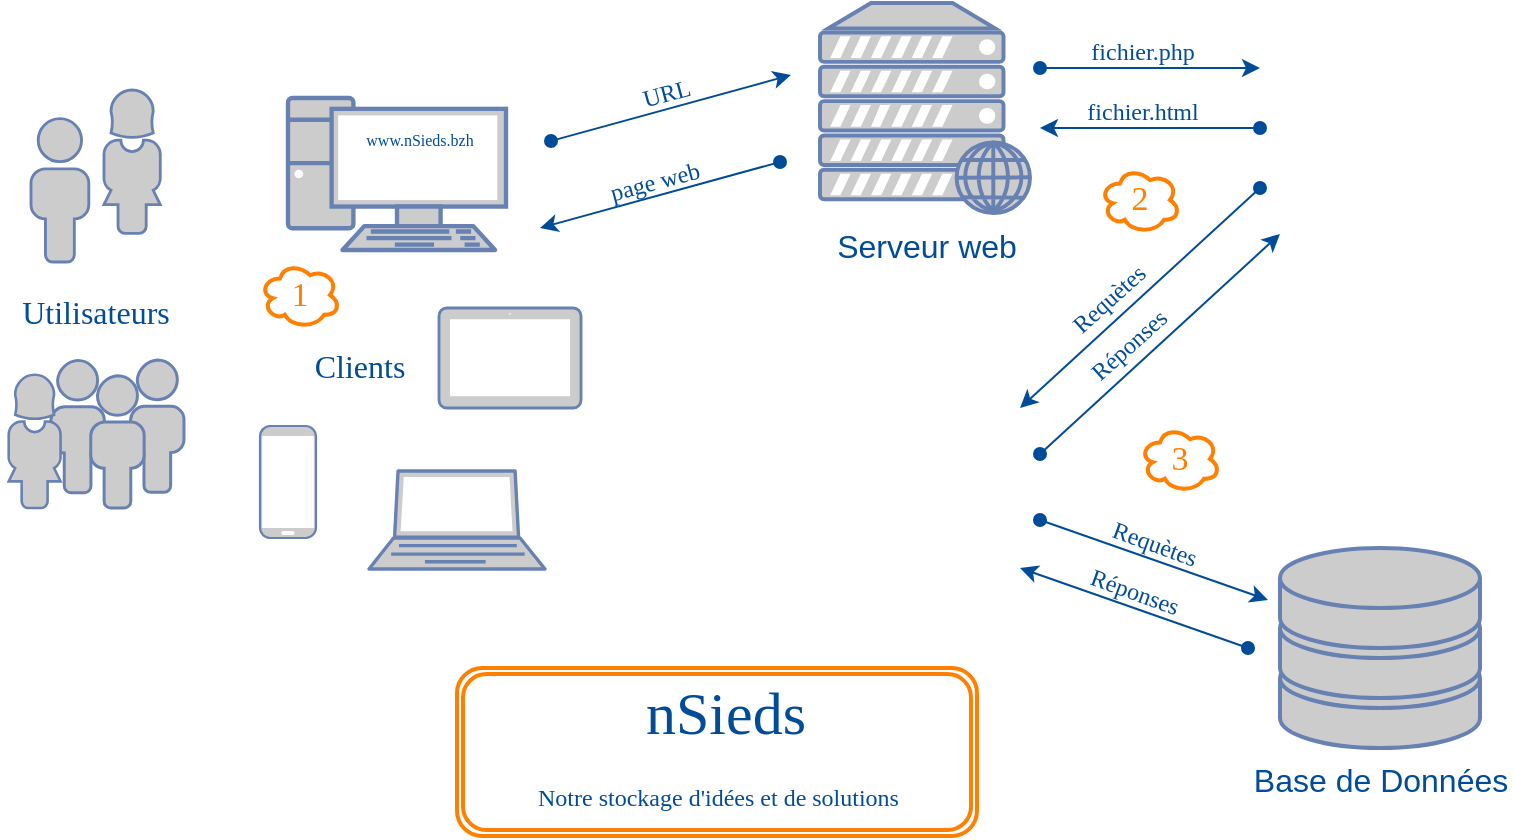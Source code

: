 <mxfile version="12.0.2" type="github" pages="4"><diagram id="cxiVdmiPwCeeDJr28Njk" name="3Tiers"><mxGraphModel dx="1422" dy="713" grid="1" gridSize="10" guides="1" tooltips="1" connect="1" arrows="1" fold="1" page="1" pageScale="1" pageWidth="827" pageHeight="1169" math="1" shadow="0"><root><mxCell id="0"/><mxCell id="1" parent="0"/><mxCell id="yJH5bkaNJF6jtSpBlgDT-2" value="" style="fontColor=#0066CC;verticalAlign=top;verticalLabelPosition=bottom;labelPosition=center;align=center;html=1;outlineConnect=0;fillColor=#CCCCCC;strokeColor=#6881B3;gradientColor=none;gradientDirection=north;strokeWidth=2;shape=mxgraph.networks.laptop;" parent="1" vertex="1"><mxGeometry x="234.5" y="341.5" width="88" height="49" as="geometry"/></mxCell><mxCell id="yJH5bkaNJF6jtSpBlgDT-5" value="&lt;font style=&quot;font-size: 16px&quot; color=&quot;#004c99&quot;&gt;Base de Données&lt;/font&gt;" style="fontColor=#0066CC;verticalAlign=top;verticalLabelPosition=bottom;labelPosition=center;align=center;html=1;outlineConnect=0;fillColor=#CCCCCC;strokeColor=#6881B3;gradientColor=none;gradientDirection=north;strokeWidth=2;shape=mxgraph.networks.storage;" parent="1" vertex="1"><mxGeometry x="690" y="380" width="100" height="100" as="geometry"/></mxCell><mxCell id="yJH5bkaNJF6jtSpBlgDT-10" value="&lt;font style=&quot;font-size: 16px&quot; color=&quot;#004c99&quot;&gt;Serveur web&lt;/font&gt;" style="fontColor=#0066CC;verticalAlign=top;verticalLabelPosition=bottom;labelPosition=center;align=center;html=1;outlineConnect=0;fillColor=#CCCCCC;strokeColor=#6881B3;gradientColor=none;gradientDirection=north;strokeWidth=2;shape=mxgraph.networks.web_server;" parent="1" vertex="1"><mxGeometry x="460" y="107.5" width="105" height="105" as="geometry"/></mxCell><mxCell id="yJH5bkaNJF6jtSpBlgDT-11" value="" style="fontColor=#0066CC;verticalAlign=top;verticalLabelPosition=bottom;labelPosition=center;align=center;html=1;outlineConnect=0;fillColor=#CCCCCC;strokeColor=#6881B3;gradientColor=none;gradientDirection=north;strokeWidth=2;shape=mxgraph.networks.mobile;" parent="1" vertex="1"><mxGeometry x="180" y="319" width="28" height="56" as="geometry"/></mxCell><mxCell id="yJH5bkaNJF6jtSpBlgDT-12" value="" style="fontColor=#0066CC;verticalAlign=top;verticalLabelPosition=bottom;labelPosition=center;align=center;html=1;outlineConnect=0;fillColor=#CCCCCC;strokeColor=#6881B3;gradientColor=none;gradientDirection=north;strokeWidth=2;shape=mxgraph.networks.tablet;" parent="1" vertex="1"><mxGeometry x="269.5" y="260" width="71" height="50" as="geometry"/></mxCell><mxCell id="PvuGhaNk_RDIFxiIetLi-4" value="&lt;font color=&quot;#004c99&quot;&gt;&lt;font face=&quot;Comic Sans MS&quot; style=&quot;font-size: 12px&quot;&gt;&lt;span style=&quot;font-size: 30px&quot;&gt;nSieds&lt;/span&gt;&lt;br&gt;&lt;font style=&quot;font-size: 12px&quot;&gt;Notre stockage&amp;nbsp;&lt;/font&gt;&lt;/font&gt;&lt;span style=&quot;font-family: &amp;#34;comic sans ms&amp;#34;&quot;&gt;&lt;font style=&quot;font-size: 12px&quot;&gt;d'idées et&lt;/font&gt;&lt;/span&gt;&lt;/font&gt;&lt;font face=&quot;Comic Sans MS&quot; style=&quot;font-size: 12px&quot;&gt;&lt;font style=&quot;font-size: 12px&quot; color=&quot;#004c99&quot;&gt;&amp;nbsp;de solutions&lt;/font&gt;&lt;span style=&quot;font-size: 30px&quot;&gt;&lt;font color=&quot;#004c99&quot;&gt;&amp;nbsp;&lt;/font&gt;&lt;br&gt;&lt;/span&gt;&lt;/font&gt;" style="text;html=1;strokeColor=none;fillColor=none;align=center;verticalAlign=middle;whiteSpace=wrap;rounded=0;" parent="1" vertex="1"><mxGeometry x="278" y="440" width="270" height="80" as="geometry"/></mxCell><mxCell id="PvuGhaNk_RDIFxiIetLi-5" value="" style="group" parent="1" vertex="1" connectable="0"><mxGeometry x="54" y="286" width="88" height="74" as="geometry"/></mxCell><mxCell id="yJH5bkaNJF6jtSpBlgDT-9" value="" style="fontColor=#0066CC;verticalAlign=top;verticalLabelPosition=bottom;labelPosition=center;align=center;html=1;outlineConnect=0;fillColor=#CCCCCC;strokeColor=#6881B3;gradientColor=none;gradientDirection=north;strokeWidth=2;shape=mxgraph.networks.users;" parent="PvuGhaNk_RDIFxiIetLi-5" vertex="1"><mxGeometry x="21.445" width="66.555" height="74" as="geometry"/></mxCell><mxCell id="yJH5bkaNJF6jtSpBlgDT-13" value="" style="fontColor=#0066CC;verticalAlign=top;verticalLabelPosition=bottom;labelPosition=center;align=center;html=1;outlineConnect=0;fillColor=#CCCCCC;strokeColor=#6881B3;gradientColor=none;gradientDirection=north;strokeWidth=2;shape=mxgraph.networks.user_female;" parent="PvuGhaNk_RDIFxiIetLi-5" vertex="1"><mxGeometry y="7.4" width="26.622" height="66.6" as="geometry"/></mxCell><mxCell id="PvuGhaNk_RDIFxiIetLi-6" value="" style="group" parent="1" vertex="1" connectable="0"><mxGeometry x="65.5" y="151" width="65" height="86" as="geometry"/></mxCell><mxCell id="yJH5bkaNJF6jtSpBlgDT-7" value="" style="fontColor=#0066CC;verticalAlign=top;verticalLabelPosition=bottom;labelPosition=center;align=center;html=1;outlineConnect=0;fillColor=#CCCCCC;strokeColor=#6881B3;gradientColor=none;gradientDirection=north;strokeWidth=2;shape=mxgraph.networks.user_male;" parent="PvuGhaNk_RDIFxiIetLi-6" vertex="1"><mxGeometry y="14.333" width="28.889" height="71.667" as="geometry"/></mxCell><mxCell id="yJH5bkaNJF6jtSpBlgDT-8" value="" style="fontColor=#0066CC;verticalAlign=top;verticalLabelPosition=bottom;labelPosition=center;align=center;html=1;outlineConnect=0;fillColor=#CCCCCC;strokeColor=#6881B3;gradientColor=none;gradientDirection=north;strokeWidth=2;shape=mxgraph.networks.user_female;" parent="PvuGhaNk_RDIFxiIetLi-6" vertex="1"><mxGeometry x="36.111" width="28.889" height="71.667" as="geometry"/></mxCell><mxCell id="PvuGhaNk_RDIFxiIetLi-8" value="" style="group" parent="1" vertex="1" connectable="0"><mxGeometry x="194" y="155" width="109" height="76" as="geometry"/></mxCell><mxCell id="yJH5bkaNJF6jtSpBlgDT-1" value="" style="fontColor=#0066CC;verticalAlign=top;verticalLabelPosition=bottom;labelPosition=center;align=center;html=1;outlineConnect=0;fillColor=#CCCCCC;strokeColor=#6881B3;gradientColor=none;gradientDirection=north;strokeWidth=2;shape=mxgraph.networks.pc;" parent="PvuGhaNk_RDIFxiIetLi-8" vertex="1"><mxGeometry width="109" height="76" as="geometry"/></mxCell><mxCell id="yJH5bkaNJF6jtSpBlgDT-14" value="&lt;font face=&quot;Comic Sans MS&quot; style=&quot;font-size: 8px&quot;&gt;www.nSieds.bzh&lt;/font&gt;" style="text;html=1;strokeColor=none;fillColor=none;align=center;verticalAlign=middle;whiteSpace=wrap;rounded=0;fontColor=#004C99;" parent="PvuGhaNk_RDIFxiIetLi-8" vertex="1"><mxGeometry x="36" y="10" width="60" height="20" as="geometry"/></mxCell><mxCell id="PvuGhaNk_RDIFxiIetLi-9" value="&lt;font face=&quot;Comic Sans MS&quot; style=&quot;font-size: 16px&quot;&gt;Clients&lt;/font&gt;" style="text;html=1;strokeColor=none;fillColor=none;align=center;verticalAlign=middle;whiteSpace=wrap;rounded=0;fontColor=#004C99;" parent="1" vertex="1"><mxGeometry x="210" y="279" width="40" height="20" as="geometry"/></mxCell><mxCell id="PvuGhaNk_RDIFxiIetLi-13" value="" style="shape=image;imageAspect=0;aspect=fixed;verticalLabelPosition=bottom;verticalAlign=top;fontColor=#004C99;image=https://upload.wikimedia.org/wikipedia/commons/thumb/3/31/Webysther_20160423_-_Elephpant.svg/525px-Webysther_20160423_-_Elephpant.svg.png;fontSize=17;" parent="1" vertex="1"><mxGeometry x="690" y="120" width="116" height="80" as="geometry"/></mxCell><mxCell id="PvuGhaNk_RDIFxiIetLi-14" value="" style="shape=image;imageAspect=0;aspect=fixed;verticalLabelPosition=bottom;verticalAlign=top;fontColor=#0066CC;image=https://upload.wikimedia.org/wikipedia/fr/thumb/6/62/MySQL.svg/1280px-MySQL.svg.png;" parent="1" vertex="1"><mxGeometry x="430" y="314.5" width="124" height="65" as="geometry"/></mxCell><mxCell id="PvuGhaNk_RDIFxiIetLi-17" value="&lt;font face=&quot;Comic Sans MS&quot; style=&quot;font-size: 16px&quot;&gt;Utilisateurs&lt;/font&gt;" style="text;html=1;strokeColor=none;fillColor=none;align=center;verticalAlign=middle;whiteSpace=wrap;rounded=0;fontColor=#004C99;" parent="1" vertex="1"><mxGeometry x="50" y="252" width="96" height="19" as="geometry"/></mxCell><mxCell id="PvuGhaNk_RDIFxiIetLi-20" value="" style="endArrow=classic;html=1;fontColor=#004C99;rounded=1;strokeColor=#004C99;startArrow=oval;startFill=1;" parent="1" edge="1"><mxGeometry width="50" height="50" relative="1" as="geometry"><mxPoint x="325.5" y="176.5" as="sourcePoint"/><mxPoint x="445.5" y="143.5" as="targetPoint"/></mxGeometry></mxCell><mxCell id="PvuGhaNk_RDIFxiIetLi-21" value="&lt;font face=&quot;Comic Sans MS&quot;&gt;URL&lt;/font&gt;" style="text;html=1;resizable=0;points=[];align=center;verticalAlign=middle;labelBackgroundColor=none;fontColor=#004C99;rotation=-15;" parent="PvuGhaNk_RDIFxiIetLi-20" vertex="1" connectable="0"><mxGeometry x="0.241" y="-1" relative="1" as="geometry"><mxPoint x="-17.5" y="-4" as="offset"/></mxGeometry></mxCell><mxCell id="PvuGhaNk_RDIFxiIetLi-22" value="" style="endArrow=oval;html=1;fontColor=#004C99;rounded=1;strokeColor=#004C99;startArrow=classic;startFill=1;endFill=1;" parent="1" edge="1"><mxGeometry width="50" height="50" relative="1" as="geometry"><mxPoint x="320" y="220" as="sourcePoint"/><mxPoint x="440" y="187" as="targetPoint"/></mxGeometry></mxCell><mxCell id="PvuGhaNk_RDIFxiIetLi-23" value="&lt;font face=&quot;Comic Sans MS&quot;&gt;page web&lt;/font&gt;" style="text;html=1;resizable=0;points=[];align=center;verticalAlign=middle;labelBackgroundColor=none;fontColor=#004C99;rotation=-15;" parent="PvuGhaNk_RDIFxiIetLi-22" vertex="1" connectable="0"><mxGeometry x="0.241" y="-1" relative="1" as="geometry"><mxPoint x="-17.5" y="-4" as="offset"/></mxGeometry></mxCell><mxCell id="PvuGhaNk_RDIFxiIetLi-25" value="" style="endArrow=classic;html=1;fontColor=#004C99;rounded=1;strokeColor=#004C99;startArrow=oval;startFill=1;" parent="1" edge="1"><mxGeometry width="50" height="50" relative="1" as="geometry"><mxPoint x="570" y="140" as="sourcePoint"/><mxPoint x="680" y="140" as="targetPoint"/></mxGeometry></mxCell><mxCell id="PvuGhaNk_RDIFxiIetLi-26" value="&lt;font face=&quot;Comic Sans MS&quot;&gt;fichier.php&lt;/font&gt;" style="text;html=1;resizable=0;points=[];align=center;verticalAlign=middle;labelBackgroundColor=none;fontColor=#004C99;rotation=0;" parent="PvuGhaNk_RDIFxiIetLi-25" vertex="1" connectable="0"><mxGeometry x="0.241" y="-1" relative="1" as="geometry"><mxPoint x="-17.5" y="-9" as="offset"/></mxGeometry></mxCell><mxCell id="PvuGhaNk_RDIFxiIetLi-28" value="" style="endArrow=oval;html=1;fontColor=#004C99;rounded=1;strokeColor=#004C99;startArrow=classic;startFill=1;endFill=1;" parent="1" edge="1"><mxGeometry width="50" height="50" relative="1" as="geometry"><mxPoint x="570" y="170" as="sourcePoint"/><mxPoint x="680" y="170" as="targetPoint"/></mxGeometry></mxCell><mxCell id="PvuGhaNk_RDIFxiIetLi-29" value="&lt;font face=&quot;Comic Sans MS&quot;&gt;fichier.html&lt;/font&gt;" style="text;html=1;resizable=0;points=[];align=center;verticalAlign=middle;labelBackgroundColor=none;fontColor=#004C99;rotation=0;" parent="PvuGhaNk_RDIFxiIetLi-28" vertex="1" connectable="0"><mxGeometry x="0.241" y="-1" relative="1" as="geometry"><mxPoint x="-17.5" y="-9" as="offset"/></mxGeometry></mxCell><mxCell id="PvuGhaNk_RDIFxiIetLi-33" value="" style="endArrow=classic;html=1;fontColor=#004C99;rounded=1;strokeColor=#004C99;startArrow=oval;startFill=1;" parent="1" edge="1"><mxGeometry width="50" height="50" relative="1" as="geometry"><mxPoint x="570" y="366" as="sourcePoint"/><mxPoint x="684" y="406" as="targetPoint"/></mxGeometry></mxCell><mxCell id="PvuGhaNk_RDIFxiIetLi-34" value="&lt;font face=&quot;Comic Sans MS&quot;&gt;Requètes&lt;/font&gt;" style="text;html=1;resizable=0;points=[];align=center;verticalAlign=middle;labelBackgroundColor=none;fontColor=#004C99;rotation=20;" parent="PvuGhaNk_RDIFxiIetLi-33" vertex="1" connectable="0"><mxGeometry x="0.241" y="-1" relative="1" as="geometry"><mxPoint x="-13.5" y="-14" as="offset"/></mxGeometry></mxCell><mxCell id="PvuGhaNk_RDIFxiIetLi-35" value="" style="endArrow=oval;html=1;fontColor=#004C99;rounded=1;strokeColor=#004C99;startArrow=classic;startFill=1;endFill=1;" parent="1" edge="1"><mxGeometry width="50" height="50" relative="1" as="geometry"><mxPoint x="560" y="390" as="sourcePoint"/><mxPoint x="674" y="430" as="targetPoint"/></mxGeometry></mxCell><mxCell id="PvuGhaNk_RDIFxiIetLi-36" value="&lt;font face=&quot;Comic Sans MS&quot;&gt;Réponses&lt;/font&gt;" style="text;html=1;resizable=0;points=[];align=center;verticalAlign=middle;labelBackgroundColor=none;fontColor=#004C99;rotation=20;" parent="PvuGhaNk_RDIFxiIetLi-35" vertex="1" connectable="0"><mxGeometry x="0.241" y="-1" relative="1" as="geometry"><mxPoint x="-13.5" y="-14" as="offset"/></mxGeometry></mxCell><mxCell id="PvuGhaNk_RDIFxiIetLi-39" value="1" style="ellipse;shape=cloud;whiteSpace=wrap;html=1;labelBackgroundColor=none;fontSize=17;fontColor=#FF8000;strokeColor=#FF8000;strokeWidth=2;fontFamily=Comic Sans MS;" parent="1" vertex="1"><mxGeometry x="180" y="237" width="40" height="33" as="geometry"/></mxCell><mxCell id="PvuGhaNk_RDIFxiIetLi-42" value="2" style="ellipse;shape=cloud;whiteSpace=wrap;html=1;labelBackgroundColor=none;fontSize=17;fontColor=#FF8000;strokeColor=#FF8000;strokeWidth=2;fontFamily=Comic Sans MS;" parent="1" vertex="1"><mxGeometry x="600" y="189.5" width="40" height="33" as="geometry"/></mxCell><mxCell id="PvuGhaNk_RDIFxiIetLi-43" value="3" style="ellipse;shape=cloud;whiteSpace=wrap;html=1;labelBackgroundColor=none;fontSize=17;fontColor=#FF8000;strokeColor=#FF8000;strokeWidth=2;fontFamily=Comic Sans MS;" parent="1" vertex="1"><mxGeometry x="620" y="319" width="40" height="33" as="geometry"/></mxCell><mxCell id="PvuGhaNk_RDIFxiIetLi-46" value="" style="endArrow=oval;html=1;fontColor=#004C99;rounded=1;strokeColor=#004C99;startArrow=classic;startFill=1;endFill=1;" parent="1" edge="1"><mxGeometry width="50" height="50" relative="1" as="geometry"><mxPoint x="560" y="310" as="sourcePoint"/><mxPoint x="680" y="200" as="targetPoint"/></mxGeometry></mxCell><mxCell id="PvuGhaNk_RDIFxiIetLi-47" value="&lt;font face=&quot;Comic Sans MS&quot;&gt;Requètes&lt;/font&gt;" style="text;html=1;resizable=0;points=[];align=center;verticalAlign=middle;labelBackgroundColor=none;fontColor=#004C99;rotation=318;" parent="PvuGhaNk_RDIFxiIetLi-46" vertex="1" connectable="0"><mxGeometry x="0.241" y="-1" relative="1" as="geometry"><mxPoint x="-31.5" y="13" as="offset"/></mxGeometry></mxCell><mxCell id="PvuGhaNk_RDIFxiIetLi-49" value="" style="endArrow=classic;html=1;fontColor=#004C99;rounded=1;strokeColor=#004C99;startArrow=oval;startFill=1;endFill=1;" parent="1" edge="1"><mxGeometry width="50" height="50" relative="1" as="geometry"><mxPoint x="570" y="333" as="sourcePoint"/><mxPoint x="690" y="223" as="targetPoint"/></mxGeometry></mxCell><mxCell id="PvuGhaNk_RDIFxiIetLi-50" value="&lt;font face=&quot;Comic Sans MS&quot;&gt;Réponses&lt;/font&gt;" style="text;html=1;resizable=0;points=[];align=center;verticalAlign=middle;labelBackgroundColor=none;fontColor=#004C99;rotation=318;" parent="PvuGhaNk_RDIFxiIetLi-49" vertex="1" connectable="0"><mxGeometry x="0.241" y="-1" relative="1" as="geometry"><mxPoint x="-31.5" y="13" as="offset"/></mxGeometry></mxCell><mxCell id="PvuGhaNk_RDIFxiIetLi-52" value="" style="shape=ext;double=1;rounded=1;whiteSpace=wrap;html=1;labelBackgroundColor=none;strokeColor=#FF8000;strokeWidth=2;fillColor=none;fontFamily=Comic Sans MS;fontSize=17;fontColor=#FF8000;" parent="1" vertex="1"><mxGeometry x="278.5" y="440" width="260" height="84" as="geometry"/></mxCell></root></mxGraphModel></diagram><diagram id="Whtmc5P1KLX5nVn6FhtA" name="Specification"><mxGraphModel dx="2295" dy="744" grid="1" gridSize="10" guides="1" tooltips="1" connect="1" arrows="1" fold="1" page="1" pageScale="1" pageWidth="827" pageHeight="1169" math="0" shadow="0"><root><mxCell id="NC7YroA4Z3aUTDLS05WC-0"/><mxCell id="NC7YroA4Z3aUTDLS05WC-1" parent="NC7YroA4Z3aUTDLS05WC-0"/><mxCell id="SONcS26kSRgGdk4a7ktT-0" value="&lt;font face=&quot;Comic Sans MS&quot;&gt;Afficher&lt;br&gt;la page d'accueil&lt;/font&gt;&lt;br&gt;&lt;br&gt;&lt;font face=&quot;Courier New&quot;&gt;- session.php&lt;/font&gt;&lt;br&gt;&lt;br&gt;&lt;font face=&quot;Courier New&quot;&gt;- entete.php&lt;/font&gt;&lt;br&gt;&lt;br&gt;&lt;font face=&quot;Courier New&quot;&gt;- navigation.php&lt;/font&gt;&lt;br&gt;&lt;br&gt;&lt;font face=&quot;Courier New&quot;&gt;- les10dernieres&lt;/font&gt;&lt;br&gt;&lt;font face=&quot;Courier New&quot;&gt;&amp;nbsp; &amp;nbsp; &amp;nbsp;Reponses.php&lt;/font&gt;&lt;br&gt;&lt;br&gt;&lt;font face=&quot;Courier New&quot;&gt;- footer.php&lt;/font&gt;" style="shape=note;size=26;align=left;spacingLeft=10;html=1;whiteSpace=wrap;fillColor=#dae8fc;strokeColor=#6c8ebf;" vertex="1" parent="NC7YroA4Z3aUTDLS05WC-1"><mxGeometry x="80" y="127" width="160" height="193" as="geometry"/></mxCell><mxCell id="SONcS26kSRgGdk4a7ktT-9" value="&lt;font face=&quot;Courier New&quot; size=&quot;1&quot;&gt;&lt;b style=&quot;font-size: 14px&quot;&gt;index.php&lt;/b&gt;&lt;/font&gt;" style="text;html=1;strokeColor=none;fillColor=none;align=center;verticalAlign=middle;whiteSpace=wrap;rounded=0;" vertex="1" parent="NC7YroA4Z3aUTDLS05WC-1"><mxGeometry x="110" y="100" width="100" height="23" as="geometry"/></mxCell><mxCell id="SONcS26kSRgGdk4a7ktT-16" value="&lt;font face=&quot;Comic Sans MS&quot;&gt;Gérer la session en durée&amp;nbsp;&lt;/font&gt;" style="shape=note;size=26;align=left;spacingLeft=10;html=1;whiteSpace=wrap;fillColor=#d5e8d4;strokeColor=#82b366;" vertex="1" parent="NC7YroA4Z3aUTDLS05WC-1"><mxGeometry x="540" y="67" width="160" height="193" as="geometry"/></mxCell><mxCell id="SONcS26kSRgGdk4a7ktT-17" value="&lt;span style=&quot;font-family: &amp;#34;courier new&amp;#34; ; text-align: left&quot;&gt;&lt;font style=&quot;font-size: 14px&quot;&gt;&lt;b&gt;session.php&lt;/b&gt;&lt;/font&gt;&lt;/span&gt;" style="text;html=1;strokeColor=none;fillColor=none;align=center;verticalAlign=middle;whiteSpace=wrap;rounded=0;" vertex="1" parent="NC7YroA4Z3aUTDLS05WC-1"><mxGeometry x="570" y="40" width="100" height="23" as="geometry"/></mxCell><mxCell id="SONcS26kSRgGdk4a7ktT-18" value="&lt;font face=&quot;Comic Sans MS&quot;&gt;Créer un objet PDO&lt;/font&gt;" style="shape=note;size=26;align=left;spacingLeft=10;html=1;whiteSpace=wrap;fillColor=#d5e8d4;strokeColor=#82b366;" vertex="1" parent="NC7YroA4Z3aUTDLS05WC-1"><mxGeometry x="540" y="346" width="160" height="193" as="geometry"/></mxCell><mxCell id="SONcS26kSRgGdk4a7ktT-19" value="&lt;span style=&quot;font-family: &amp;#34;courier new&amp;#34; ; text-align: left&quot;&gt;&lt;font style=&quot;font-size: 14px&quot;&gt;&lt;b&gt;config.php&lt;/b&gt;&lt;/font&gt;&lt;/span&gt;" style="text;html=1;strokeColor=none;fillColor=none;align=center;verticalAlign=middle;whiteSpace=wrap;rounded=0;" vertex="1" parent="NC7YroA4Z3aUTDLS05WC-1"><mxGeometry x="570" y="321.5" width="100" height="23" as="geometry"/></mxCell><mxCell id="SONcS26kSRgGdk4a7ktT-20" value="&lt;font face=&quot;Comic Sans MS&quot;&gt;Afficher l'entête&lt;br&gt;&lt;/font&gt;&lt;br&gt;&lt;br&gt;&lt;font face=&quot;Courier New&quot;&gt;- config.php&lt;/font&gt;" style="shape=note;size=26;align=left;spacingLeft=10;html=1;whiteSpace=wrap;fillColor=#fff2cc;strokeColor=#d6b656;" vertex="1" parent="NC7YroA4Z3aUTDLS05WC-1"><mxGeometry x="350" y="317.5" width="160" height="193" as="geometry"/></mxCell><mxCell id="SONcS26kSRgGdk4a7ktT-21" value="&lt;font face=&quot;Courier New&quot; size=&quot;1&quot;&gt;&lt;b style=&quot;font-size: 14px&quot;&gt;entete.php&lt;/b&gt;&lt;/font&gt;" style="text;html=1;strokeColor=none;fillColor=none;align=center;verticalAlign=middle;whiteSpace=wrap;rounded=0;" vertex="1" parent="NC7YroA4Z3aUTDLS05WC-1"><mxGeometry x="380" y="290.5" width="100" height="23" as="geometry"/></mxCell><mxCell id="SONcS26kSRgGdk4a7ktT-22" value="" style="endArrow=classic;html=1;entryX=0;entryY=0;entryDx=0;entryDy=0;entryPerimeter=0;exitX=1.011;exitY=0.334;exitDx=0;exitDy=0;exitPerimeter=0;" edge="1" parent="NC7YroA4Z3aUTDLS05WC-1" source="SONcS26kSRgGdk4a7ktT-0" target="SONcS26kSRgGdk4a7ktT-20"><mxGeometry width="50" height="50" relative="1" as="geometry"><mxPoint x="240" y="273.5" as="sourcePoint"/><mxPoint x="310.711" y="223.5" as="targetPoint"/></mxGeometry></mxCell><mxCell id="SONcS26kSRgGdk4a7ktT-23" value="" style="endArrow=classic;html=1;entryX=0;entryY=0.223;entryDx=0;entryDy=0;entryPerimeter=0;exitX=1.004;exitY=0.207;exitDx=0;exitDy=0;exitPerimeter=0;" edge="1" parent="NC7YroA4Z3aUTDLS05WC-1" source="SONcS26kSRgGdk4a7ktT-0" target="SONcS26kSRgGdk4a7ktT-16"><mxGeometry width="50" height="50" relative="1" as="geometry"><mxPoint x="240" y="273.5" as="sourcePoint"/><mxPoint x="310.711" y="223.5" as="targetPoint"/></mxGeometry></mxCell><mxCell id="SONcS26kSRgGdk4a7ktT-24" value="" style="endArrow=classic;html=1;" edge="1" parent="NC7YroA4Z3aUTDLS05WC-1"><mxGeometry width="50" height="50" relative="1" as="geometry"><mxPoint x="510" y="440" as="sourcePoint"/><mxPoint x="540" y="440" as="targetPoint"/></mxGeometry></mxCell><mxCell id="SONcS26kSRgGdk4a7ktT-25" value="&lt;font face=&quot;Comic Sans MS&quot;&gt;Afficher un menu de navigation évolutif et personnalisé&lt;br&gt;&lt;/font&gt;&lt;br&gt;&lt;br&gt;&lt;font face=&quot;Courier New&quot;&gt;- config.php&lt;/font&gt;" style="shape=note;size=26;align=left;spacingLeft=10;html=1;whiteSpace=wrap;fillColor=#fff2cc;strokeColor=#d6b656;" vertex="1" parent="NC7YroA4Z3aUTDLS05WC-1"><mxGeometry x="-170" y="250.5" width="160" height="193" as="geometry"/></mxCell><mxCell id="SONcS26kSRgGdk4a7ktT-26" value="&lt;font face=&quot;Courier New&quot; size=&quot;1&quot;&gt;&lt;b style=&quot;font-size: 14px&quot;&gt;navigation.php&lt;/b&gt;&lt;/font&gt;" style="text;html=1;strokeColor=none;fillColor=none;align=center;verticalAlign=middle;whiteSpace=wrap;rounded=0;" vertex="1" parent="NC7YroA4Z3aUTDLS05WC-1"><mxGeometry x="-140" y="223.5" width="100" height="23" as="geometry"/></mxCell></root></mxGraphModel></diagram><diagram name="3Tiers-bis" id="6xXlnRCy2XfDRP91zcrN"><mxGraphModel dx="1468" dy="744" grid="1" gridSize="10" guides="1" tooltips="1" connect="1" arrows="1" fold="1" page="1" pageScale="1" pageWidth="827" pageHeight="1169" math="0" shadow="0"><root><mxCell id="KnRsAuQkSQMj449_H0rO-0"/><mxCell id="KnRsAuQkSQMj449_H0rO-1" parent="KnRsAuQkSQMj449_H0rO-0"/><mxCell id="KnRsAuQkSQMj449_H0rO-2" value="" style="verticalLabelPosition=bottom;aspect=fixed;html=1;verticalAlign=top;strokeColor=none;align=center;outlineConnect=0;shape=mxgraph.citrix.web_server;" vertex="1" parent="KnRsAuQkSQMj449_H0rO-1"><mxGeometry x="461" y="50" width="76.5" height="90" as="geometry"/></mxCell><mxCell id="KnRsAuQkSQMj449_H0rO-3" value="" style="verticalLabelPosition=bottom;aspect=fixed;html=1;verticalAlign=top;strokeColor=none;align=center;outlineConnect=0;shape=mxgraph.citrix.users;" vertex="1" parent="KnRsAuQkSQMj449_H0rO-1"><mxGeometry x="20" y="148.5" width="64.5" height="55" as="geometry"/></mxCell><mxCell id="KnRsAuQkSQMj449_H0rO-4" value="" style="verticalLabelPosition=bottom;aspect=fixed;html=1;verticalAlign=top;strokeColor=none;align=center;outlineConnect=0;shape=mxgraph.citrix.tablet_2;" vertex="1" parent="KnRsAuQkSQMj449_H0rO-1"><mxGeometry x="198.5" y="231" width="61" height="64" as="geometry"/></mxCell><mxCell id="KnRsAuQkSQMj449_H0rO-5" value="" style="verticalLabelPosition=bottom;aspect=fixed;html=1;verticalAlign=top;strokeColor=none;align=center;outlineConnect=0;shape=mxgraph.citrix.pda;" vertex="1" parent="KnRsAuQkSQMj449_H0rO-1"><mxGeometry x="160" y="180" width="25" height="51" as="geometry"/></mxCell><mxCell id="KnRsAuQkSQMj449_H0rO-6" value="" style="verticalLabelPosition=bottom;aspect=fixed;html=1;verticalAlign=top;strokeColor=none;align=center;outlineConnect=0;shape=mxgraph.citrix.laptop_2;" vertex="1" parent="KnRsAuQkSQMj449_H0rO-1"><mxGeometry x="229" y="170" width="89" height="67" as="geometry"/></mxCell><mxCell id="KnRsAuQkSQMj449_H0rO-7" value="" style="verticalLabelPosition=bottom;aspect=fixed;html=1;verticalAlign=top;strokeColor=none;align=center;outlineConnect=0;shape=mxgraph.citrix.desktop;" vertex="1" parent="KnRsAuQkSQMj449_H0rO-1"><mxGeometry x="160" y="78" width="89" height="98" as="geometry"/></mxCell><mxCell id="KnRsAuQkSQMj449_H0rO-8" value="" style="verticalLabelPosition=bottom;aspect=fixed;html=1;verticalAlign=top;strokeColor=none;align=center;outlineConnect=0;shape=mxgraph.citrix.database;" vertex="1" parent="KnRsAuQkSQMj449_H0rO-1"><mxGeometry x="575.5" y="206" width="73" height="85" as="geometry"/></mxCell><mxCell id="v6z161qAW9nWtq8UbmE0-0" value="" style="verticalLabelPosition=bottom;html=1;verticalAlign=top;strokeWidth=1;align=center;outlineConnect=0;dashed=0;outlineConnect=0;shape=mxgraph.aws3d.arrowNE;fillColor=#000000;aspect=fixed;" vertex="1" parent="KnRsAuQkSQMj449_H0rO-1"><mxGeometry x="340" y="127" width="97" height="55" as="geometry"/></mxCell><mxCell id="v6z161qAW9nWtq8UbmE0-1" value="" style="verticalLabelPosition=bottom;html=1;verticalAlign=top;strokeWidth=1;align=center;outlineConnect=0;dashed=0;outlineConnect=0;shape=mxgraph.aws3d.arrowSW;fillColor=#000000;aspect=fixed;" vertex="1" parent="KnRsAuQkSQMj449_H0rO-1"><mxGeometry x="360" y="149" width="101" height="57" as="geometry"/></mxCell><mxCell id="v6z161qAW9nWtq8UbmE0-2" value="" style="verticalLabelPosition=bottom;html=1;verticalAlign=top;strokeWidth=1;align=center;outlineConnect=0;dashed=0;outlineConnect=0;shape=mxgraph.aws3d.dashedEdge;fillColor=#000000;aspect=fixed;" vertex="1" parent="KnRsAuQkSQMj449_H0rO-1"><mxGeometry x="550" y="71" width="62" height="35" as="geometry"/></mxCell></root></mxGraphModel></diagram><diagram id="SsUTYBydplcVsH3-w0c9" name="Page-4"><mxGraphModel dx="1248" dy="632" grid="1" gridSize="10" guides="1" tooltips="1" connect="1" arrows="1" fold="1" page="1" pageScale="1" pageWidth="827" pageHeight="1169" math="0" shadow="0"><root><mxCell id="SW5Wk2YjRKY4E4mEfpr9-0"/><mxCell id="SW5Wk2YjRKY4E4mEfpr9-1" parent="SW5Wk2YjRKY4E4mEfpr9-0"/></root></mxGraphModel></diagram></mxfile>
